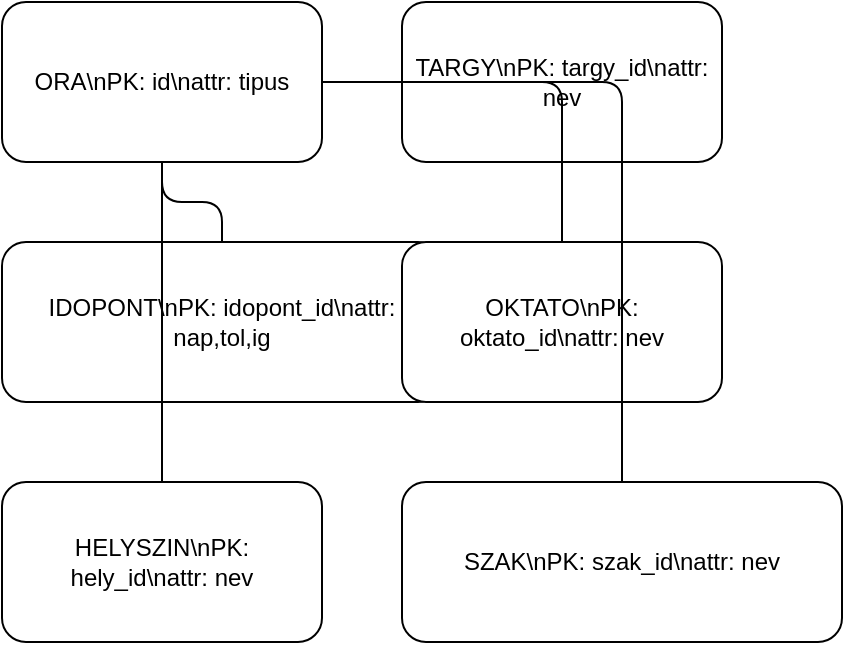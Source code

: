 <?xml version="1.0" encoding="UTF-8"?>
<!-- Minimal draw.io XML placeholder for ER diagram
Open this file in draw.io/diagrams.net and edit visually. Entities: Ora, Targy, Idopont, Oktato, Helyszin, Szak with PK/FK notes
-->
<mxfile>
  <diagram name="ER">
    <mxGraphModel dx="1420" dy="830" grid="1" gridSize="10" guides="1" tooltips="1" connect="1" arrows="1">
      <root>
        <mxCell id="0" />
        <mxCell id="1" parent="0" />
        <mxCell id="ORA" value="ORA\nPK: id\nattr: tipus" style="rounded=1;whiteSpace=wrap;html=1;fillColor=#fff;strokeColor=#000;" vertex="1" parent="1">
          <mxGeometry x="60" y="60" width="160" height="80" as="geometry" />
        </mxCell>
        <mxCell id="TARGY" value="TARGY\nPK: targy_id\nattr: nev" style="rounded=1;whiteSpace=wrap;html=1;fillColor=#fff;strokeColor=#000;" vertex="1" parent="1">
          <mxGeometry x="260" y="60" width="160" height="80" as="geometry" />
        </mxCell>
        <mxCell id="IDOPONT" value="IDOPONT\nPK: idopont_id\nattr: nap,tol,ig" style="rounded=1;whiteSpace=wrap;html=1;fillColor=#fff;strokeColor=#000;" vertex="1" parent="1">
          <mxGeometry x="60" y="180" width="220" height="80" as="geometry" />
        </mxCell>
        <mxCell id="OKTATO" value="OKTATO\nPK: oktato_id\nattr: nev" style="rounded=1;whiteSpace=wrap;html=1;fillColor=#fff;strokeColor=#000;" vertex="1" parent="1">
          <mxGeometry x="260" y="180" width="160" height="80" as="geometry" />
        </mxCell>
        <mxCell id="HELY" value="HELYSZIN\nPK: hely_id\nattr: nev" style="rounded=1;whiteSpace=wrap;html=1;fillColor=#fff;strokeColor=#000;" vertex="1" parent="1">
          <mxGeometry x="60" y="300" width="160" height="80" as="geometry" />
        </mxCell>
        <mxCell id="SZAK" value="SZAK\nPK: szak_id\nattr: nev" style="rounded=1;whiteSpace=wrap;html=1;fillColor=#fff;strokeColor=#000;" vertex="1" parent="1">
          <mxGeometry x="260" y="300" width="220" height="80" as="geometry" />
        </mxCell>
        <!-- relationships (FKs) -->
        <mxCell id="r1" style="edgeStyle=orthogonalEdgeStyle;html=1;endArrow=none;" edge="1" parent="1" source="ORA" target="TARGY">
          <mxGeometry relative="1" as="geometry" />
        </mxCell>
        <mxCell id="r2" style="edgeStyle=orthogonalEdgeStyle;html=1;endArrow=none;" edge="1" parent="1" source="ORA" target="IDOPONT">
          <mxGeometry relative="1" as="geometry" />
        </mxCell>
        <mxCell id="r3" style="edgeStyle=orthogonalEdgeStyle;html=1;endArrow=none;" edge="1" parent="1" source="ORA" target="OKTATO">
          <mxGeometry relative="1" as="geometry" />
        </mxCell>
        <mxCell id="r4" style="edgeStyle=orthogonalEdgeStyle;html=1;endArrow=none;" edge="1" parent="1" source="ORA" target="HELY">
          <mxGeometry relative="1" as="geometry" />
        </mxCell>
        <mxCell id="r5" style="edgeStyle=orthogonalEdgeStyle;html=1;endArrow=none;" edge="1" parent="1" source="ORA" target="SZAK">
          <mxGeometry relative="1" as="geometry" />
        </mxCell>
      </root>
    </mxGraphModel>
  </diagram>
</mxfile>